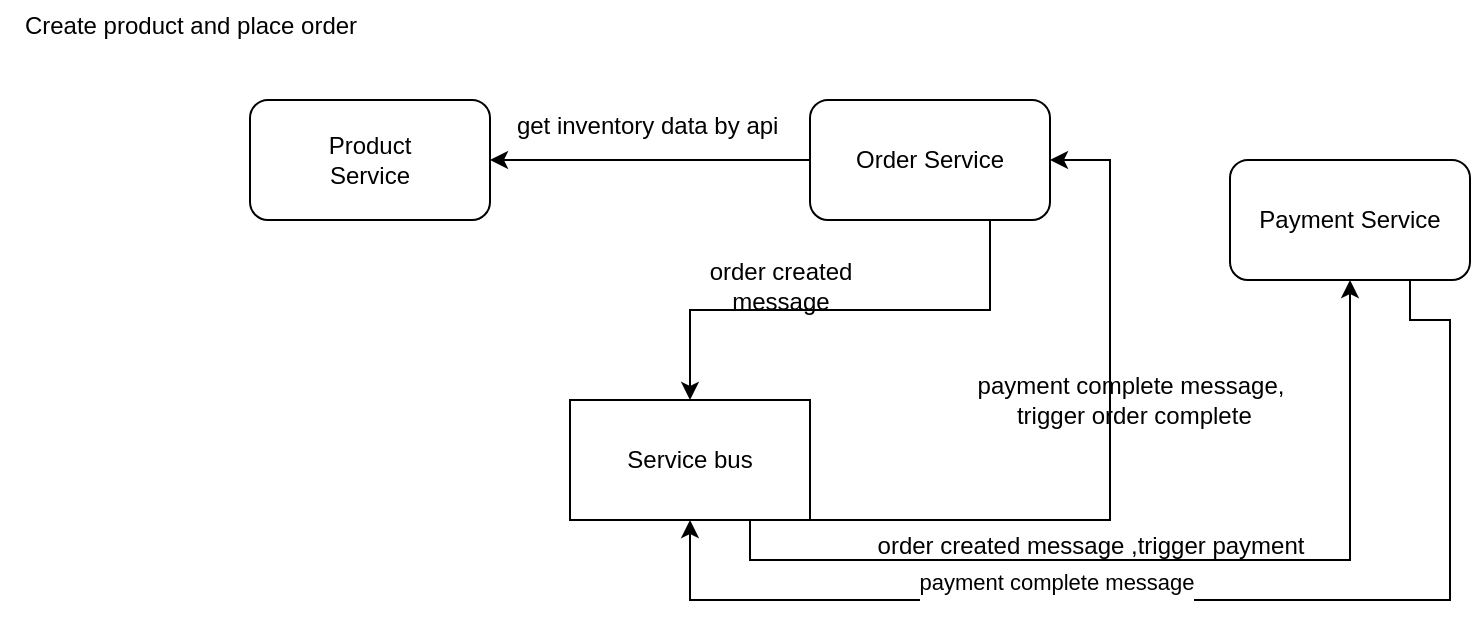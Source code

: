 <mxfile version="26.0.6">
  <diagram name="Page-1" id="oTkUV-65orxSMTwVKsNU">
    <mxGraphModel dx="1026" dy="569" grid="1" gridSize="10" guides="1" tooltips="1" connect="1" arrows="1" fold="1" page="1" pageScale="1" pageWidth="850" pageHeight="1100" math="0" shadow="0">
      <root>
        <mxCell id="0" />
        <mxCell id="1" parent="0" />
        <mxCell id="G34K0wHaS0UkXVn26OIE-1" value="Product&lt;div&gt;Service&lt;/div&gt;" style="rounded=1;whiteSpace=wrap;html=1;" vertex="1" parent="1">
          <mxGeometry x="180" y="80" width="120" height="60" as="geometry" />
        </mxCell>
        <mxCell id="G34K0wHaS0UkXVn26OIE-9" style="edgeStyle=orthogonalEdgeStyle;rounded=0;orthogonalLoop=1;jettySize=auto;html=1;exitX=0.75;exitY=1;exitDx=0;exitDy=0;entryX=0.5;entryY=0;entryDx=0;entryDy=0;" edge="1" parent="1" source="G34K0wHaS0UkXVn26OIE-2" target="G34K0wHaS0UkXVn26OIE-4">
          <mxGeometry relative="1" as="geometry" />
        </mxCell>
        <mxCell id="G34K0wHaS0UkXVn26OIE-21" style="edgeStyle=orthogonalEdgeStyle;rounded=0;orthogonalLoop=1;jettySize=auto;html=1;exitX=0;exitY=0.5;exitDx=0;exitDy=0;entryX=1;entryY=0.5;entryDx=0;entryDy=0;" edge="1" parent="1" source="G34K0wHaS0UkXVn26OIE-2" target="G34K0wHaS0UkXVn26OIE-1">
          <mxGeometry relative="1" as="geometry" />
        </mxCell>
        <mxCell id="G34K0wHaS0UkXVn26OIE-2" value="Order Service" style="rounded=1;whiteSpace=wrap;html=1;" vertex="1" parent="1">
          <mxGeometry x="460" y="80" width="120" height="60" as="geometry" />
        </mxCell>
        <mxCell id="G34K0wHaS0UkXVn26OIE-16" style="edgeStyle=orthogonalEdgeStyle;rounded=0;orthogonalLoop=1;jettySize=auto;html=1;exitX=0.75;exitY=1;exitDx=0;exitDy=0;entryX=0.5;entryY=1;entryDx=0;entryDy=0;" edge="1" parent="1" source="G34K0wHaS0UkXVn26OIE-3" target="G34K0wHaS0UkXVn26OIE-4">
          <mxGeometry relative="1" as="geometry">
            <mxPoint x="760" y="190" as="sourcePoint" />
            <mxPoint x="400" y="310" as="targetPoint" />
            <Array as="points">
              <mxPoint x="760" y="190" />
              <mxPoint x="780" y="190" />
              <mxPoint x="780" y="330" />
              <mxPoint x="400" y="330" />
            </Array>
          </mxGeometry>
        </mxCell>
        <mxCell id="G34K0wHaS0UkXVn26OIE-17" value="payment complete message&lt;div&gt;&lt;br&gt;&lt;/div&gt;" style="edgeLabel;html=1;align=center;verticalAlign=middle;resizable=0;points=[];" vertex="1" connectable="0" parent="G34K0wHaS0UkXVn26OIE-16">
          <mxGeometry x="0.257" y="-2" relative="1" as="geometry">
            <mxPoint as="offset" />
          </mxGeometry>
        </mxCell>
        <mxCell id="G34K0wHaS0UkXVn26OIE-3" value="Payment Service" style="rounded=1;whiteSpace=wrap;html=1;" vertex="1" parent="1">
          <mxGeometry x="670" y="110" width="120" height="60" as="geometry" />
        </mxCell>
        <mxCell id="G34K0wHaS0UkXVn26OIE-11" style="edgeStyle=orthogonalEdgeStyle;rounded=0;orthogonalLoop=1;jettySize=auto;html=1;exitX=0.75;exitY=1;exitDx=0;exitDy=0;entryX=0.5;entryY=1;entryDx=0;entryDy=0;" edge="1" parent="1" source="G34K0wHaS0UkXVn26OIE-4" target="G34K0wHaS0UkXVn26OIE-3">
          <mxGeometry relative="1" as="geometry" />
        </mxCell>
        <mxCell id="G34K0wHaS0UkXVn26OIE-18" style="edgeStyle=orthogonalEdgeStyle;rounded=0;orthogonalLoop=1;jettySize=auto;html=1;exitX=1;exitY=1;exitDx=0;exitDy=0;entryX=1;entryY=0.5;entryDx=0;entryDy=0;" edge="1" parent="1" source="G34K0wHaS0UkXVn26OIE-4" target="G34K0wHaS0UkXVn26OIE-2">
          <mxGeometry relative="1" as="geometry">
            <mxPoint x="610" y="110" as="targetPoint" />
            <Array as="points">
              <mxPoint x="610" y="290" />
              <mxPoint x="610" y="110" />
            </Array>
          </mxGeometry>
        </mxCell>
        <mxCell id="G34K0wHaS0UkXVn26OIE-4" value="Service bus" style="rounded=0;whiteSpace=wrap;html=1;" vertex="1" parent="1">
          <mxGeometry x="340" y="230" width="120" height="60" as="geometry" />
        </mxCell>
        <mxCell id="G34K0wHaS0UkXVn26OIE-10" value="order created&lt;div&gt;message&lt;/div&gt;" style="text;html=1;align=center;verticalAlign=middle;resizable=0;points=[];autosize=1;strokeColor=none;fillColor=none;" vertex="1" parent="1">
          <mxGeometry x="400" y="153" width="90" height="40" as="geometry" />
        </mxCell>
        <mxCell id="G34K0wHaS0UkXVn26OIE-14" value="Create product and place order&lt;div&gt;&lt;br&gt;&lt;/div&gt;" style="text;html=1;align=center;verticalAlign=middle;resizable=0;points=[];autosize=1;strokeColor=none;fillColor=none;" vertex="1" parent="1">
          <mxGeometry x="55" y="30" width="190" height="40" as="geometry" />
        </mxCell>
        <mxCell id="G34K0wHaS0UkXVn26OIE-15" value="order created message ,trigger payment" style="text;html=1;align=center;verticalAlign=middle;resizable=0;points=[];autosize=1;strokeColor=none;fillColor=none;" vertex="1" parent="1">
          <mxGeometry x="480" y="288" width="240" height="30" as="geometry" />
        </mxCell>
        <mxCell id="G34K0wHaS0UkXVn26OIE-19" value="payment complete message,&lt;div&gt;&amp;nbsp;trigger order complete&lt;/div&gt;" style="text;html=1;align=center;verticalAlign=middle;resizable=0;points=[];autosize=1;strokeColor=none;fillColor=none;" vertex="1" parent="1">
          <mxGeometry x="530" y="210" width="180" height="40" as="geometry" />
        </mxCell>
        <mxCell id="G34K0wHaS0UkXVn26OIE-22" value="get inventory data by api&amp;nbsp;" style="text;html=1;align=center;verticalAlign=middle;resizable=0;points=[];autosize=1;strokeColor=none;fillColor=none;" vertex="1" parent="1">
          <mxGeometry x="300" y="78" width="160" height="30" as="geometry" />
        </mxCell>
      </root>
    </mxGraphModel>
  </diagram>
</mxfile>
